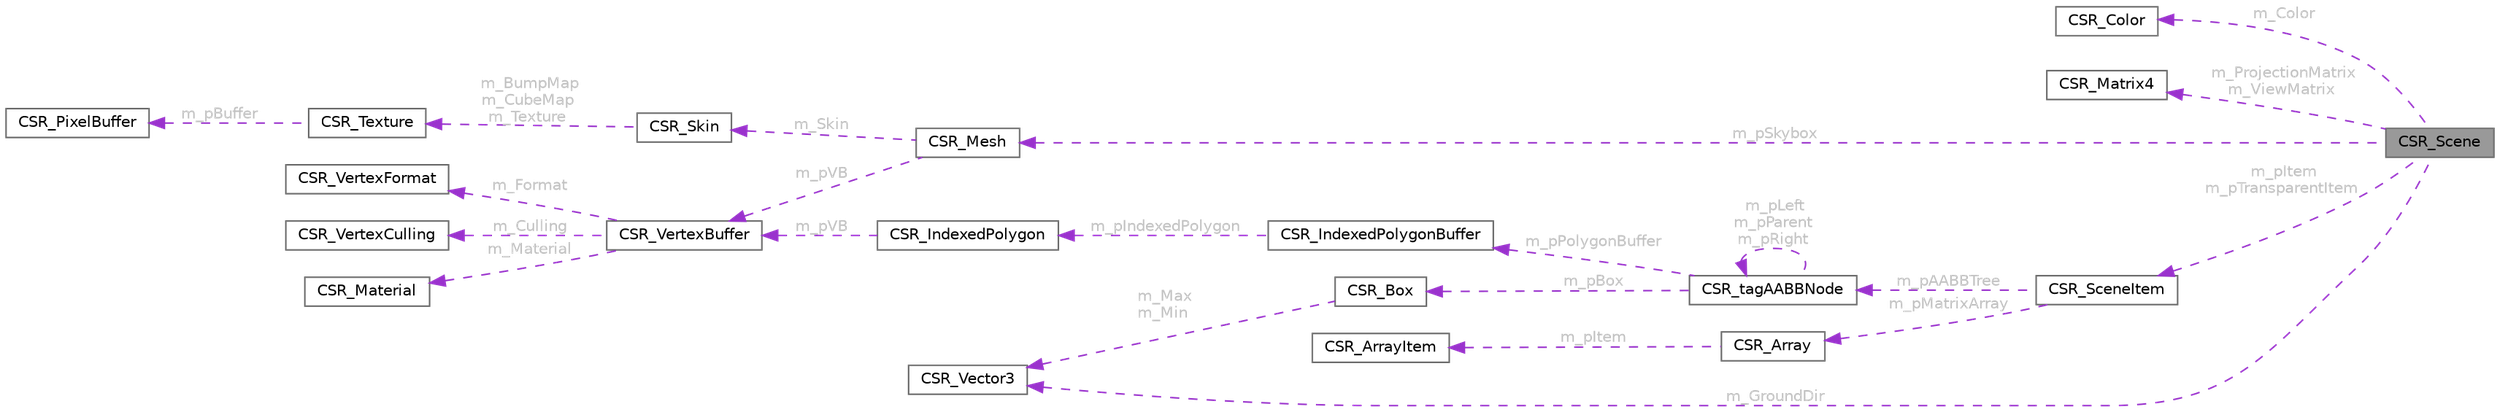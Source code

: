 digraph "CSR_Scene"
{
 // LATEX_PDF_SIZE
  bgcolor="transparent";
  edge [fontname=Helvetica,fontsize=10,labelfontname=Helvetica,labelfontsize=10];
  node [fontname=Helvetica,fontsize=10,shape=box,height=0.2,width=0.4];
  rankdir="LR";
  Node1 [id="Node000001",label="CSR_Scene",height=0.2,width=0.4,color="gray40", fillcolor="grey60", style="filled", fontcolor="black",tooltip=" "];
  Node2 -> Node1 [id="edge1_Node000001_Node000002",dir="back",color="darkorchid3",style="dashed",tooltip=" ",label=" m_Color",fontcolor="grey" ];
  Node2 [id="Node000002",label="CSR_Color",height=0.2,width=0.4,color="gray40", fillcolor="white", style="filled",URL="$struct_c_s_r___color.html",tooltip=" "];
  Node3 -> Node1 [id="edge2_Node000001_Node000003",dir="back",color="darkorchid3",style="dashed",tooltip=" ",label=" m_ProjectionMatrix\nm_ViewMatrix",fontcolor="grey" ];
  Node3 [id="Node000003",label="CSR_Matrix4",height=0.2,width=0.4,color="gray40", fillcolor="white", style="filled",URL="$struct_c_s_r___matrix4.html",tooltip=" "];
  Node4 -> Node1 [id="edge3_Node000001_Node000004",dir="back",color="darkorchid3",style="dashed",tooltip=" ",label=" m_GroundDir",fontcolor="grey" ];
  Node4 [id="Node000004",label="CSR_Vector3",height=0.2,width=0.4,color="gray40", fillcolor="white", style="filled",URL="$struct_c_s_r___vector3.html",tooltip=" "];
  Node5 -> Node1 [id="edge4_Node000001_Node000005",dir="back",color="darkorchid3",style="dashed",tooltip=" ",label=" m_pSkybox",fontcolor="grey" ];
  Node5 [id="Node000005",label="CSR_Mesh",height=0.2,width=0.4,color="gray40", fillcolor="white", style="filled",URL="$struct_c_s_r___mesh.html",tooltip=" "];
  Node6 -> Node5 [id="edge5_Node000005_Node000006",dir="back",color="darkorchid3",style="dashed",tooltip=" ",label=" m_Skin",fontcolor="grey" ];
  Node6 [id="Node000006",label="CSR_Skin",height=0.2,width=0.4,color="gray40", fillcolor="white", style="filled",URL="$struct_c_s_r___skin.html",tooltip=" "];
  Node7 -> Node6 [id="edge6_Node000006_Node000007",dir="back",color="darkorchid3",style="dashed",tooltip=" ",label=" m_BumpMap\nm_CubeMap\nm_Texture",fontcolor="grey" ];
  Node7 [id="Node000007",label="CSR_Texture",height=0.2,width=0.4,color="gray40", fillcolor="white", style="filled",URL="$struct_c_s_r___texture.html",tooltip=" "];
  Node8 -> Node7 [id="edge7_Node000007_Node000008",dir="back",color="darkorchid3",style="dashed",tooltip=" ",label=" m_pBuffer",fontcolor="grey" ];
  Node8 [id="Node000008",label="CSR_PixelBuffer",height=0.2,width=0.4,color="gray40", fillcolor="white", style="filled",URL="$struct_c_s_r___pixel_buffer.html",tooltip=" "];
  Node9 -> Node5 [id="edge8_Node000005_Node000009",dir="back",color="darkorchid3",style="dashed",tooltip=" ",label=" m_pVB",fontcolor="grey" ];
  Node9 [id="Node000009",label="CSR_VertexBuffer",height=0.2,width=0.4,color="gray40", fillcolor="white", style="filled",URL="$struct_c_s_r___vertex_buffer.html",tooltip=" "];
  Node10 -> Node9 [id="edge9_Node000009_Node000010",dir="back",color="darkorchid3",style="dashed",tooltip=" ",label=" m_Format",fontcolor="grey" ];
  Node10 [id="Node000010",label="CSR_VertexFormat",height=0.2,width=0.4,color="gray40", fillcolor="white", style="filled",URL="$struct_c_s_r___vertex_format.html",tooltip=" "];
  Node11 -> Node9 [id="edge10_Node000009_Node000011",dir="back",color="darkorchid3",style="dashed",tooltip=" ",label=" m_Culling",fontcolor="grey" ];
  Node11 [id="Node000011",label="CSR_VertexCulling",height=0.2,width=0.4,color="gray40", fillcolor="white", style="filled",URL="$struct_c_s_r___vertex_culling.html",tooltip=" "];
  Node12 -> Node9 [id="edge11_Node000009_Node000012",dir="back",color="darkorchid3",style="dashed",tooltip=" ",label=" m_Material",fontcolor="grey" ];
  Node12 [id="Node000012",label="CSR_Material",height=0.2,width=0.4,color="gray40", fillcolor="white", style="filled",URL="$struct_c_s_r___material.html",tooltip=" "];
  Node13 -> Node1 [id="edge12_Node000001_Node000013",dir="back",color="darkorchid3",style="dashed",tooltip=" ",label=" m_pItem\nm_pTransparentItem",fontcolor="grey" ];
  Node13 [id="Node000013",label="CSR_SceneItem",height=0.2,width=0.4,color="gray40", fillcolor="white", style="filled",URL="$struct_c_s_r___scene_item.html",tooltip=" "];
  Node14 -> Node13 [id="edge13_Node000013_Node000014",dir="back",color="darkorchid3",style="dashed",tooltip=" ",label=" m_pMatrixArray",fontcolor="grey" ];
  Node14 [id="Node000014",label="CSR_Array",height=0.2,width=0.4,color="gray40", fillcolor="white", style="filled",URL="$struct_c_s_r___array.html",tooltip=" "];
  Node15 -> Node14 [id="edge14_Node000014_Node000015",dir="back",color="darkorchid3",style="dashed",tooltip=" ",label=" m_pItem",fontcolor="grey" ];
  Node15 [id="Node000015",label="CSR_ArrayItem",height=0.2,width=0.4,color="gray40", fillcolor="white", style="filled",URL="$struct_c_s_r___array_item.html",tooltip=" "];
  Node16 -> Node13 [id="edge15_Node000013_Node000016",dir="back",color="darkorchid3",style="dashed",tooltip=" ",label=" m_pAABBTree",fontcolor="grey" ];
  Node16 [id="Node000016",label="CSR_tagAABBNode",height=0.2,width=0.4,color="gray40", fillcolor="white", style="filled",URL="$struct_c_s_r__tag_a_a_b_b_node.html",tooltip=" "];
  Node16 -> Node16 [id="edge16_Node000016_Node000016",dir="back",color="darkorchid3",style="dashed",tooltip=" ",label=" m_pLeft\nm_pParent\nm_pRight",fontcolor="grey" ];
  Node17 -> Node16 [id="edge17_Node000016_Node000017",dir="back",color="darkorchid3",style="dashed",tooltip=" ",label=" m_pBox",fontcolor="grey" ];
  Node17 [id="Node000017",label="CSR_Box",height=0.2,width=0.4,color="gray40", fillcolor="white", style="filled",URL="$struct_c_s_r___box.html",tooltip=" "];
  Node4 -> Node17 [id="edge18_Node000017_Node000004",dir="back",color="darkorchid3",style="dashed",tooltip=" ",label=" m_Max\nm_Min",fontcolor="grey" ];
  Node18 -> Node16 [id="edge19_Node000016_Node000018",dir="back",color="darkorchid3",style="dashed",tooltip=" ",label=" m_pPolygonBuffer",fontcolor="grey" ];
  Node18 [id="Node000018",label="CSR_IndexedPolygonBuffer",height=0.2,width=0.4,color="gray40", fillcolor="white", style="filled",URL="$struct_c_s_r___indexed_polygon_buffer.html",tooltip=" "];
  Node19 -> Node18 [id="edge20_Node000018_Node000019",dir="back",color="darkorchid3",style="dashed",tooltip=" ",label=" m_pIndexedPolygon",fontcolor="grey" ];
  Node19 [id="Node000019",label="CSR_IndexedPolygon",height=0.2,width=0.4,color="gray40", fillcolor="white", style="filled",URL="$struct_c_s_r___indexed_polygon.html",tooltip=" "];
  Node9 -> Node19 [id="edge21_Node000019_Node000009",dir="back",color="darkorchid3",style="dashed",tooltip=" ",label=" m_pVB",fontcolor="grey" ];
}
